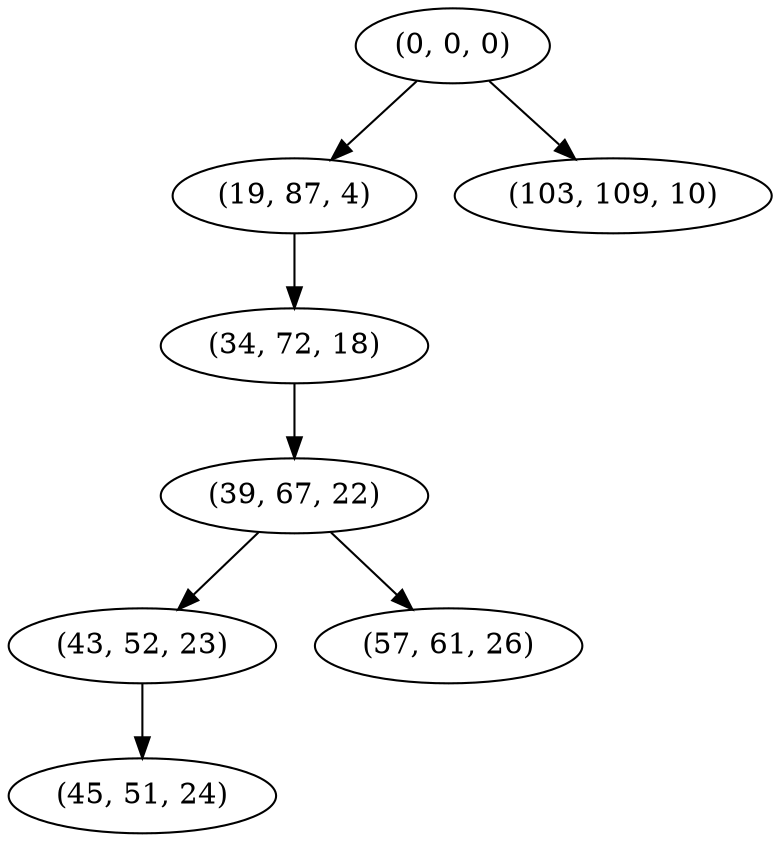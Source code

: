 digraph tree {
    "(0, 0, 0)";
    "(19, 87, 4)";
    "(34, 72, 18)";
    "(39, 67, 22)";
    "(43, 52, 23)";
    "(45, 51, 24)";
    "(57, 61, 26)";
    "(103, 109, 10)";
    "(0, 0, 0)" -> "(19, 87, 4)";
    "(0, 0, 0)" -> "(103, 109, 10)";
    "(19, 87, 4)" -> "(34, 72, 18)";
    "(34, 72, 18)" -> "(39, 67, 22)";
    "(39, 67, 22)" -> "(43, 52, 23)";
    "(39, 67, 22)" -> "(57, 61, 26)";
    "(43, 52, 23)" -> "(45, 51, 24)";
}
